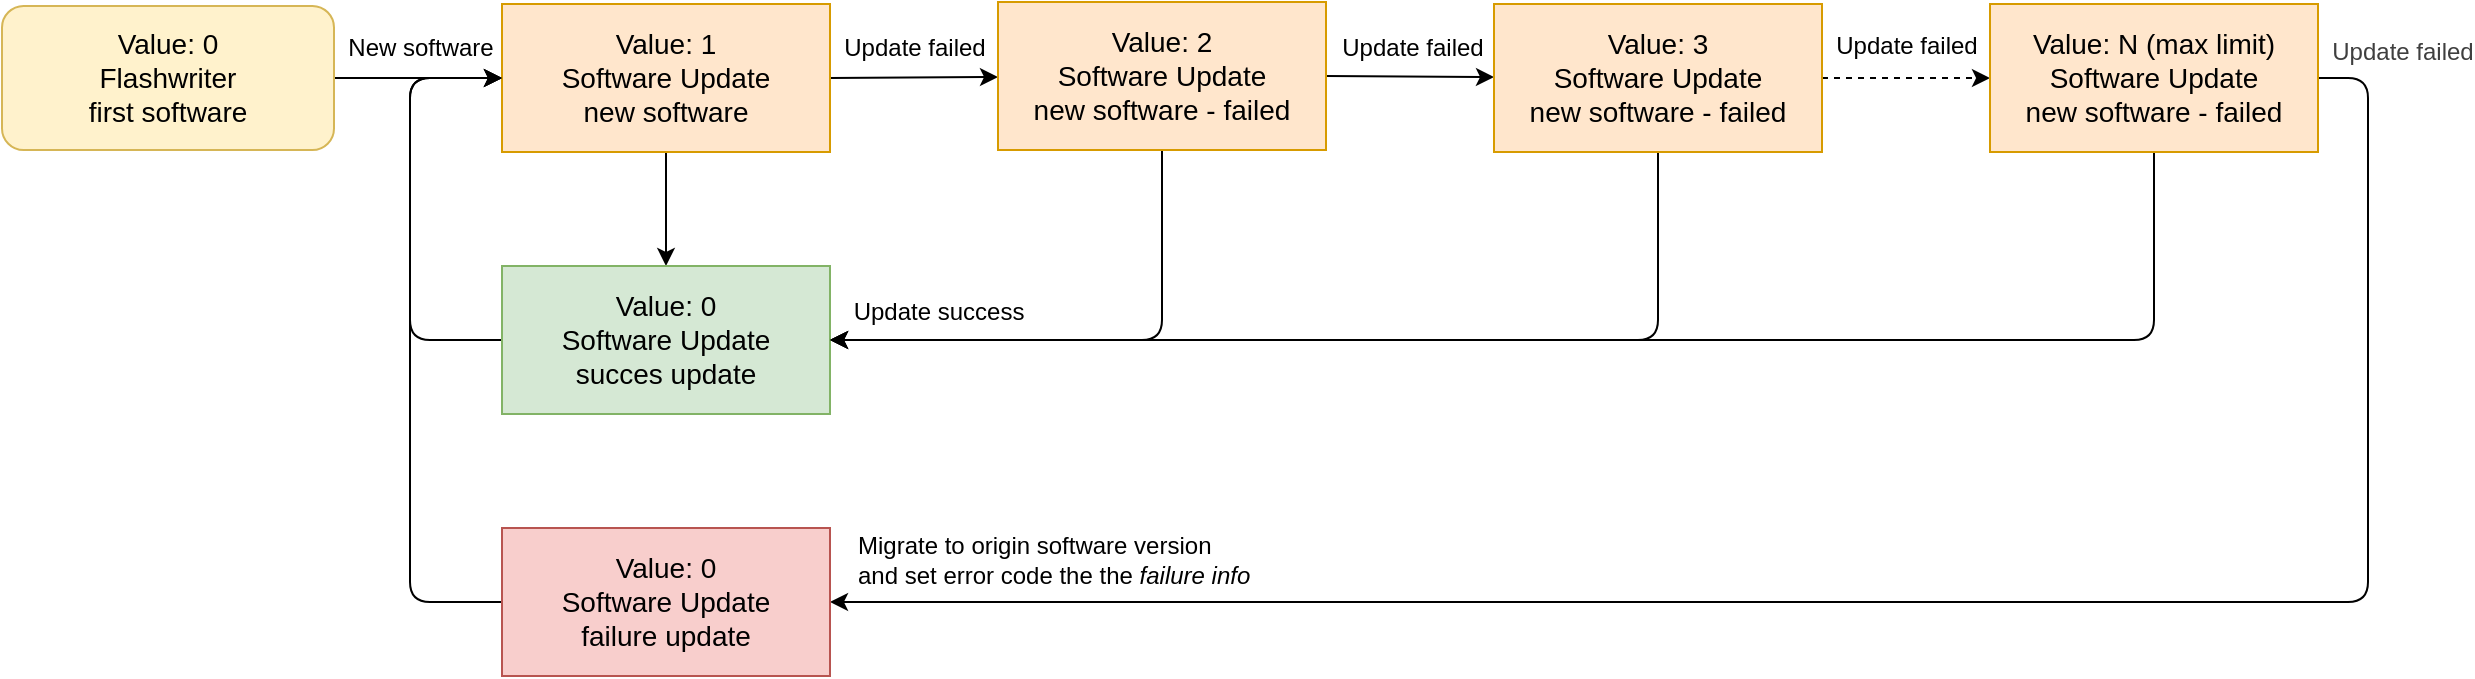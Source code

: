 <mxfile scale="3" border="0">
    <diagram id="LzTGRrPrDBO6Tm46XuKC" name="Page-1">
        <mxGraphModel dx="2056" dy="1790" grid="0" gridSize="10" guides="1" tooltips="1" connect="1" arrows="1" fold="1" page="0" pageScale="1" pageWidth="1600" pageHeight="1200" math="0" shadow="0">
            <root>
                <mxCell id="0"/>
                <mxCell id="1" parent="0"/>
                <mxCell id="344" style="edgeStyle=none;html=1;exitX=1;exitY=0.5;exitDx=0;exitDy=0;" edge="1" parent="1" source="316" target="341">
                    <mxGeometry relative="1" as="geometry"/>
                </mxCell>
                <mxCell id="360" value="New software" style="edgeLabel;html=1;align=center;verticalAlign=middle;resizable=0;points=[];fontSize=12;" vertex="1" connectable="0" parent="344">
                    <mxGeometry x="-0.606" y="-2" relative="1" as="geometry">
                        <mxPoint x="26" y="-17" as="offset"/>
                    </mxGeometry>
                </mxCell>
                <mxCell id="316" value="Value: 0&lt;br&gt;Flashwriter&lt;div&gt;first software&lt;/div&gt;" style="rounded=1;whiteSpace=wrap;html=1;fontSize=14;fillColor=#fff2cc;strokeColor=#d6b656;" parent="1" vertex="1">
                    <mxGeometry x="-402" y="-650" width="166" height="72" as="geometry"/>
                </mxCell>
                <mxCell id="345" style="edgeStyle=none;html=1;exitX=1;exitY=0.5;exitDx=0;exitDy=0;" edge="1" parent="1" source="341" target="342">
                    <mxGeometry relative="1" as="geometry"/>
                </mxCell>
                <mxCell id="361" value="Update failed" style="edgeLabel;html=1;align=center;verticalAlign=middle;resizable=0;points=[];fontSize=12;" vertex="1" connectable="0" parent="345">
                    <mxGeometry x="-0.211" y="2" relative="1" as="geometry">
                        <mxPoint x="9" y="-13" as="offset"/>
                    </mxGeometry>
                </mxCell>
                <mxCell id="346" style="edgeStyle=none;html=1;exitX=0.5;exitY=1;exitDx=0;exitDy=0;" edge="1" parent="1" source="341" target="343">
                    <mxGeometry relative="1" as="geometry"/>
                </mxCell>
                <mxCell id="341" value="&lt;span style=&quot;font-size: 14px;&quot;&gt;Value: 1&lt;br&gt;Software Update&lt;/span&gt;&lt;div&gt;&lt;span style=&quot;font-size: 14px;&quot;&gt;new software&lt;/span&gt;&lt;/div&gt;" style="rounded=0;whiteSpace=wrap;html=1;fillColor=#ffe6cc;strokeColor=#d79b00;" vertex="1" parent="1">
                    <mxGeometry x="-152" y="-651" width="164" height="74" as="geometry"/>
                </mxCell>
                <mxCell id="347" style="edgeStyle=orthogonalEdgeStyle;html=1;exitX=0.5;exitY=1;exitDx=0;exitDy=0;entryX=1;entryY=0.5;entryDx=0;entryDy=0;" edge="1" parent="1" source="342" target="343">
                    <mxGeometry relative="1" as="geometry"/>
                </mxCell>
                <mxCell id="353" style="edgeStyle=none;html=1;exitX=1;exitY=0.5;exitDx=0;exitDy=0;" edge="1" parent="1" source="342" target="348">
                    <mxGeometry relative="1" as="geometry"/>
                </mxCell>
                <mxCell id="362" value="&lt;font style=&quot;font-size: 12px;&quot;&gt;Update failed&lt;/font&gt;" style="edgeLabel;html=1;align=center;verticalAlign=middle;resizable=0;points=[];" vertex="1" connectable="0" parent="353">
                    <mxGeometry x="-0.324" y="2" relative="1" as="geometry">
                        <mxPoint x="14" y="-12" as="offset"/>
                    </mxGeometry>
                </mxCell>
                <mxCell id="342" value="&lt;span style=&quot;font-size: 14px;&quot;&gt;Value: 2&lt;br&gt;Software Update&lt;/span&gt;&lt;div&gt;&lt;span style=&quot;font-size: 14px;&quot;&gt;new software - failed&lt;/span&gt;&lt;/div&gt;" style="rounded=0;whiteSpace=wrap;html=1;fillColor=#ffe6cc;strokeColor=#d79b00;" vertex="1" parent="1">
                    <mxGeometry x="96" y="-652" width="164" height="74" as="geometry"/>
                </mxCell>
                <mxCell id="356" style="edgeStyle=orthogonalEdgeStyle;html=1;exitX=0;exitY=0.5;exitDx=0;exitDy=0;entryX=0;entryY=0.5;entryDx=0;entryDy=0;" edge="1" parent="1" source="343" target="341">
                    <mxGeometry relative="1" as="geometry">
                        <Array as="points">
                            <mxPoint x="-198" y="-483"/>
                            <mxPoint x="-198" y="-614"/>
                        </Array>
                    </mxGeometry>
                </mxCell>
                <mxCell id="343" value="&lt;span style=&quot;font-size: 14px;&quot;&gt;Value: 0&lt;br&gt;Software Update&lt;/span&gt;&lt;div&gt;&lt;span style=&quot;font-size: 14px;&quot;&gt;succes update&lt;/span&gt;&lt;/div&gt;" style="rounded=0;whiteSpace=wrap;html=1;fillColor=#d5e8d4;strokeColor=#82b366;" vertex="1" parent="1">
                    <mxGeometry x="-152" y="-520" width="164" height="74" as="geometry"/>
                </mxCell>
                <mxCell id="351" style="edgeStyle=orthogonalEdgeStyle;html=1;exitX=0.5;exitY=1;exitDx=0;exitDy=0;entryX=1;entryY=0.5;entryDx=0;entryDy=0;" edge="1" parent="1" source="348" target="343">
                    <mxGeometry relative="1" as="geometry"/>
                </mxCell>
                <mxCell id="354" style="edgeStyle=none;html=1;exitX=1;exitY=0.5;exitDx=0;exitDy=0;dashed=1;" edge="1" parent="1" source="348" target="352">
                    <mxGeometry relative="1" as="geometry"/>
                </mxCell>
                <mxCell id="348" value="&lt;span style=&quot;font-size: 14px;&quot;&gt;Value: 3&lt;br&gt;Software Update&lt;/span&gt;&lt;div&gt;&lt;span style=&quot;font-size: 14px;&quot;&gt;new software - failed&lt;/span&gt;&lt;/div&gt;" style="rounded=0;whiteSpace=wrap;html=1;fillColor=#ffe6cc;strokeColor=#d79b00;" vertex="1" parent="1">
                    <mxGeometry x="344" y="-651" width="164" height="74" as="geometry"/>
                </mxCell>
                <mxCell id="366" style="edgeStyle=orthogonalEdgeStyle;html=1;exitX=1;exitY=0.5;exitDx=0;exitDy=0;entryX=1;entryY=0.5;entryDx=0;entryDy=0;" edge="1" parent="1" source="352" target="357">
                    <mxGeometry relative="1" as="geometry">
                        <Array as="points">
                            <mxPoint x="781" y="-614"/>
                            <mxPoint x="781" y="-352"/>
                        </Array>
                    </mxGeometry>
                </mxCell>
                <mxCell id="367" value="&lt;span style=&quot;color: rgb(0, 0, 0);&quot;&gt;Migrate to origin software version&lt;/span&gt;&lt;br&gt;&lt;span style=&quot;color: rgb(0, 0, 0);&quot;&gt;and set error code the the&amp;nbsp;&lt;/span&gt;&lt;i&gt;failure info&lt;/i&gt;" style="edgeLabel;html=1;align=left;verticalAlign=middle;resizable=0;points=[];fontSize=12;" vertex="1" connectable="0" parent="366">
                    <mxGeometry x="-0.388" y="1" relative="1" as="geometry">
                        <mxPoint x="-721" y="-22" as="offset"/>
                    </mxGeometry>
                </mxCell>
                <mxCell id="368" value="&lt;span style=&quot;color: rgb(63, 63, 63); font-size: 12px;&quot;&gt;Update failed&lt;/span&gt;" style="edgeLabel;html=1;align=center;verticalAlign=middle;resizable=0;points=[];" vertex="1" connectable="0" parent="366">
                    <mxGeometry x="-0.98" relative="1" as="geometry">
                        <mxPoint x="31" y="-13" as="offset"/>
                    </mxGeometry>
                </mxCell>
                <mxCell id="369" style="edgeStyle=orthogonalEdgeStyle;html=1;exitX=0.5;exitY=1;exitDx=0;exitDy=0;entryX=1;entryY=0.5;entryDx=0;entryDy=0;" edge="1" parent="1" source="352" target="343">
                    <mxGeometry relative="1" as="geometry"/>
                </mxCell>
                <mxCell id="370" value="Update success" style="edgeLabel;html=1;align=center;verticalAlign=middle;resizable=0;points=[];fontSize=12;" vertex="1" connectable="0" parent="369">
                    <mxGeometry x="0.662" relative="1" as="geometry">
                        <mxPoint x="-74" y="-14" as="offset"/>
                    </mxGeometry>
                </mxCell>
                <mxCell id="352" value="&lt;span style=&quot;font-size: 14px;&quot;&gt;Value: N (max limit)&lt;br&gt;Software Update&lt;/span&gt;&lt;div&gt;&lt;span style=&quot;font-size: 14px;&quot;&gt;new software - failed&lt;/span&gt;&lt;/div&gt;" style="rounded=0;whiteSpace=wrap;html=1;fillColor=#ffe6cc;strokeColor=#d79b00;" vertex="1" parent="1">
                    <mxGeometry x="592" y="-651" width="164" height="74" as="geometry"/>
                </mxCell>
                <mxCell id="359" style="edgeStyle=orthogonalEdgeStyle;html=1;exitX=0;exitY=0.5;exitDx=0;exitDy=0;entryX=0;entryY=0.5;entryDx=0;entryDy=0;" edge="1" parent="1" source="357" target="341">
                    <mxGeometry relative="1" as="geometry">
                        <Array as="points">
                            <mxPoint x="-198" y="-352"/>
                            <mxPoint x="-198" y="-614"/>
                        </Array>
                    </mxGeometry>
                </mxCell>
                <mxCell id="357" value="&lt;span style=&quot;font-size: 14px;&quot;&gt;Value: 0&lt;br&gt;Software Update&lt;/span&gt;&lt;div&gt;&lt;span style=&quot;font-size: 14px;&quot;&gt;failure update&lt;/span&gt;&lt;/div&gt;" style="rounded=0;whiteSpace=wrap;html=1;fillColor=#f8cecc;strokeColor=#b85450;" vertex="1" parent="1">
                    <mxGeometry x="-152" y="-389" width="164" height="74" as="geometry"/>
                </mxCell>
                <mxCell id="363" value="&lt;font&gt;Update failed&lt;/font&gt;" style="edgeLabel;html=1;align=center;verticalAlign=middle;resizable=0;points=[];fontSize=12;" vertex="1" connectable="0" parent="1">
                    <mxGeometry x="549.996" y="-629.998" as="geometry"/>
                </mxCell>
            </root>
        </mxGraphModel>
    </diagram>
</mxfile>